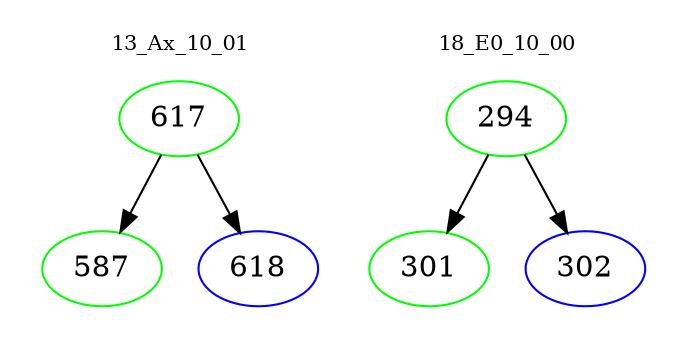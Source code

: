 digraph{
subgraph cluster_0 {
color = white
label = "13_Ax_10_01";
fontsize=10;
T0_617 [label="617", color="green"]
T0_617 -> T0_587 [color="black"]
T0_587 [label="587", color="green"]
T0_617 -> T0_618 [color="black"]
T0_618 [label="618", color="blue"]
}
subgraph cluster_1 {
color = white
label = "18_E0_10_00";
fontsize=10;
T1_294 [label="294", color="green"]
T1_294 -> T1_301 [color="black"]
T1_301 [label="301", color="green"]
T1_294 -> T1_302 [color="black"]
T1_302 [label="302", color="blue"]
}
}
